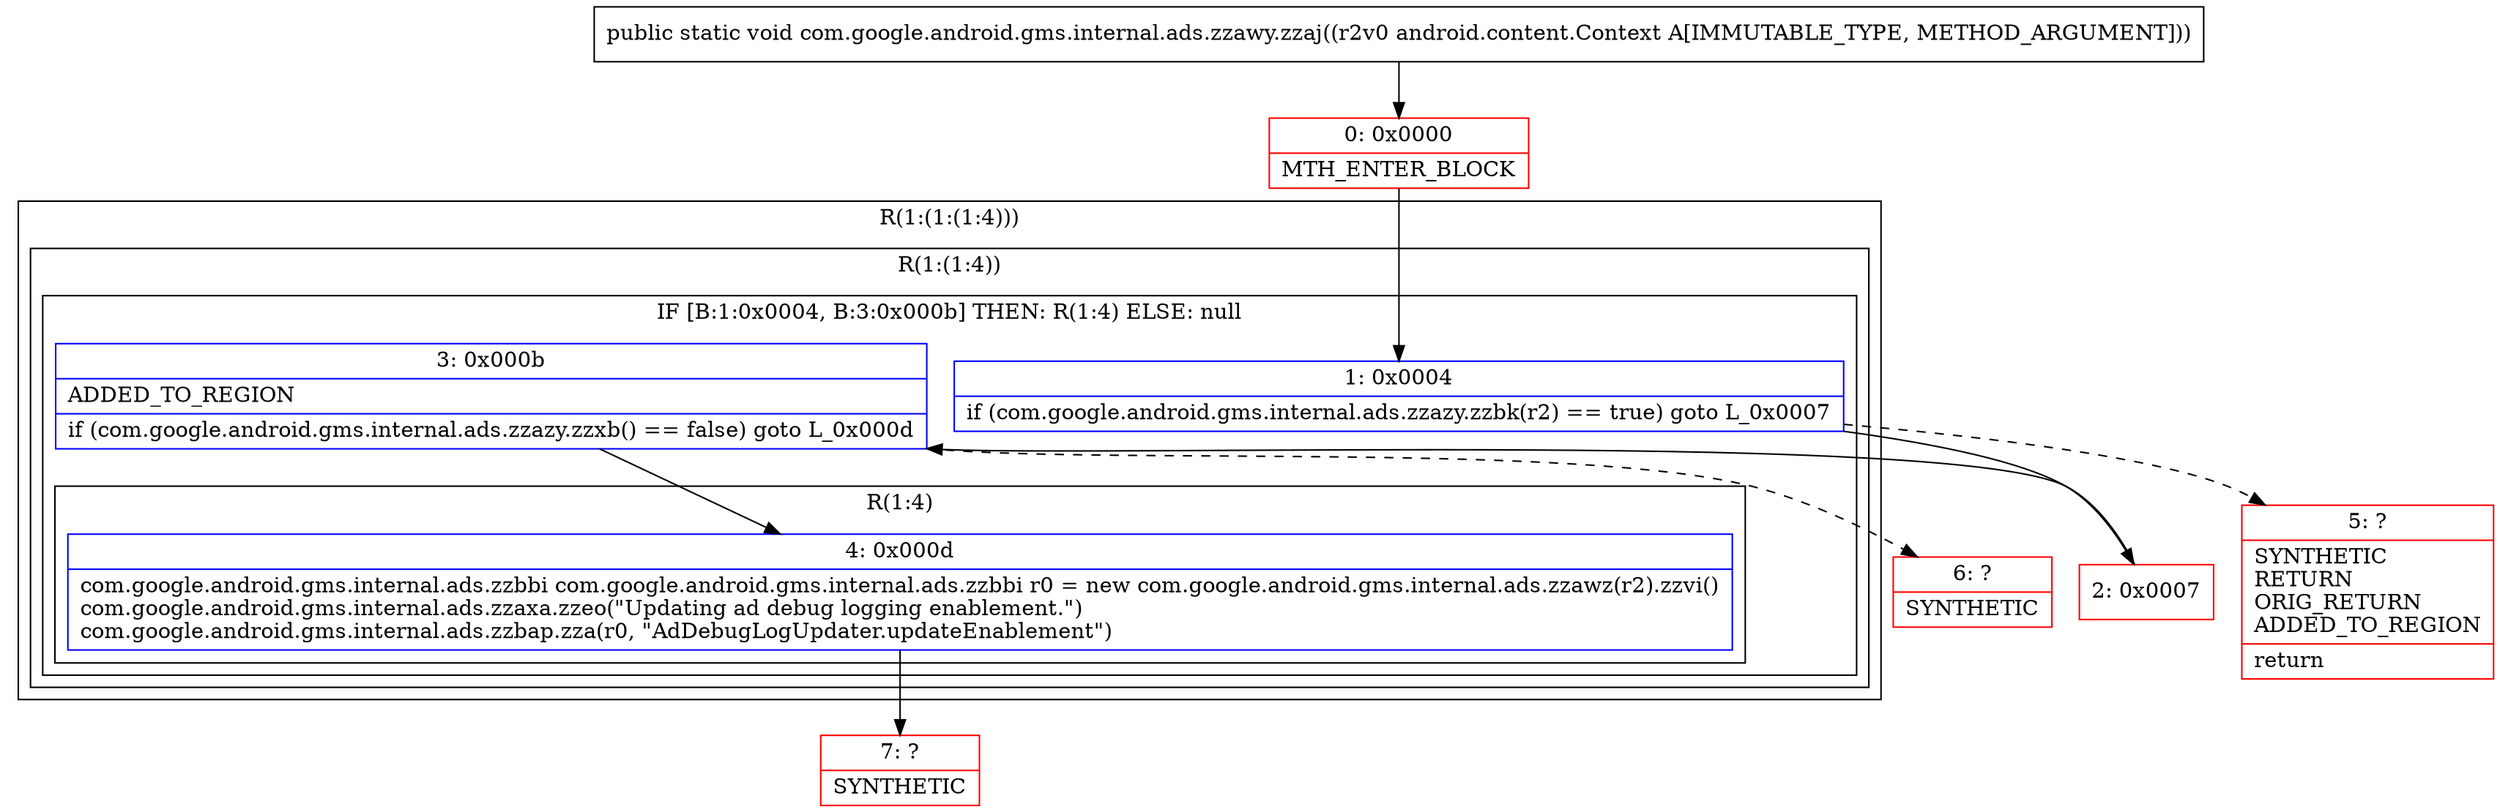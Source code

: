 digraph "CFG forcom.google.android.gms.internal.ads.zzawy.zzaj(Landroid\/content\/Context;)V" {
subgraph cluster_Region_2065062767 {
label = "R(1:(1:(1:4)))";
node [shape=record,color=blue];
subgraph cluster_Region_1621845563 {
label = "R(1:(1:4))";
node [shape=record,color=blue];
subgraph cluster_IfRegion_1300995255 {
label = "IF [B:1:0x0004, B:3:0x000b] THEN: R(1:4) ELSE: null";
node [shape=record,color=blue];
Node_1 [shape=record,label="{1\:\ 0x0004|if (com.google.android.gms.internal.ads.zzazy.zzbk(r2) == true) goto L_0x0007\l}"];
Node_3 [shape=record,label="{3\:\ 0x000b|ADDED_TO_REGION\l|if (com.google.android.gms.internal.ads.zzazy.zzxb() == false) goto L_0x000d\l}"];
subgraph cluster_Region_998695407 {
label = "R(1:4)";
node [shape=record,color=blue];
Node_4 [shape=record,label="{4\:\ 0x000d|com.google.android.gms.internal.ads.zzbbi com.google.android.gms.internal.ads.zzbbi r0 = new com.google.android.gms.internal.ads.zzawz(r2).zzvi()\lcom.google.android.gms.internal.ads.zzaxa.zzeo(\"Updating ad debug logging enablement.\")\lcom.google.android.gms.internal.ads.zzbap.zza(r0, \"AdDebugLogUpdater.updateEnablement\")\l}"];
}
}
}
}
Node_0 [shape=record,color=red,label="{0\:\ 0x0000|MTH_ENTER_BLOCK\l}"];
Node_2 [shape=record,color=red,label="{2\:\ 0x0007}"];
Node_5 [shape=record,color=red,label="{5\:\ ?|SYNTHETIC\lRETURN\lORIG_RETURN\lADDED_TO_REGION\l|return\l}"];
Node_6 [shape=record,color=red,label="{6\:\ ?|SYNTHETIC\l}"];
Node_7 [shape=record,color=red,label="{7\:\ ?|SYNTHETIC\l}"];
MethodNode[shape=record,label="{public static void com.google.android.gms.internal.ads.zzawy.zzaj((r2v0 android.content.Context A[IMMUTABLE_TYPE, METHOD_ARGUMENT])) }"];
MethodNode -> Node_0;
Node_1 -> Node_2;
Node_1 -> Node_5[style=dashed];
Node_3 -> Node_4;
Node_3 -> Node_6[style=dashed];
Node_4 -> Node_7;
Node_0 -> Node_1;
Node_2 -> Node_3;
}


